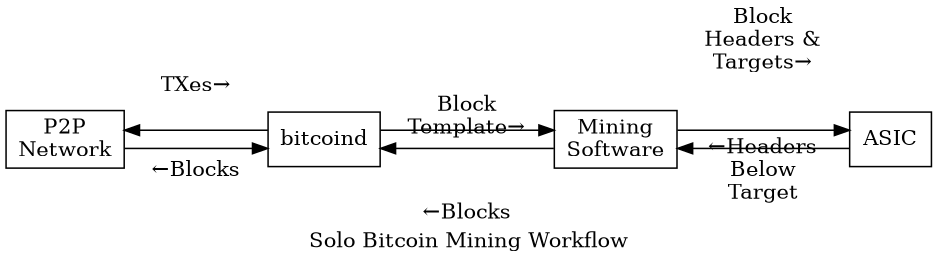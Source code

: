 digraph {

size=6.25;
rankdir=LR
node [ shape = "box" ]
splines = ortho;
//ranksep = 10;
nodesep = 0.5;

p2pnetwork [ label = "P2P\nNetwork" ]
asic0 [ label = "ASIC" ];
software [ label = "Mining\nSoftware" ]
pool0 [ label = "bitcoind" ];

pool0 -> software [ label = "Block\nTemplate→" ];
p2pnetwork -> pool0 [ label = "TXes→" ];
pool0 -> p2pnetwork [ label = "←Blocks" ];

software -> asic0 [ label = "Block\nHeaders &\nTargets→" ];
asic0 -> software [ label = "←Headers\nBelow\nTarget" ];

software -> pool0 [ constraint = false, label = "←Blocks" ];

label = "Solo Bitcoin Mining Workflow"
}
